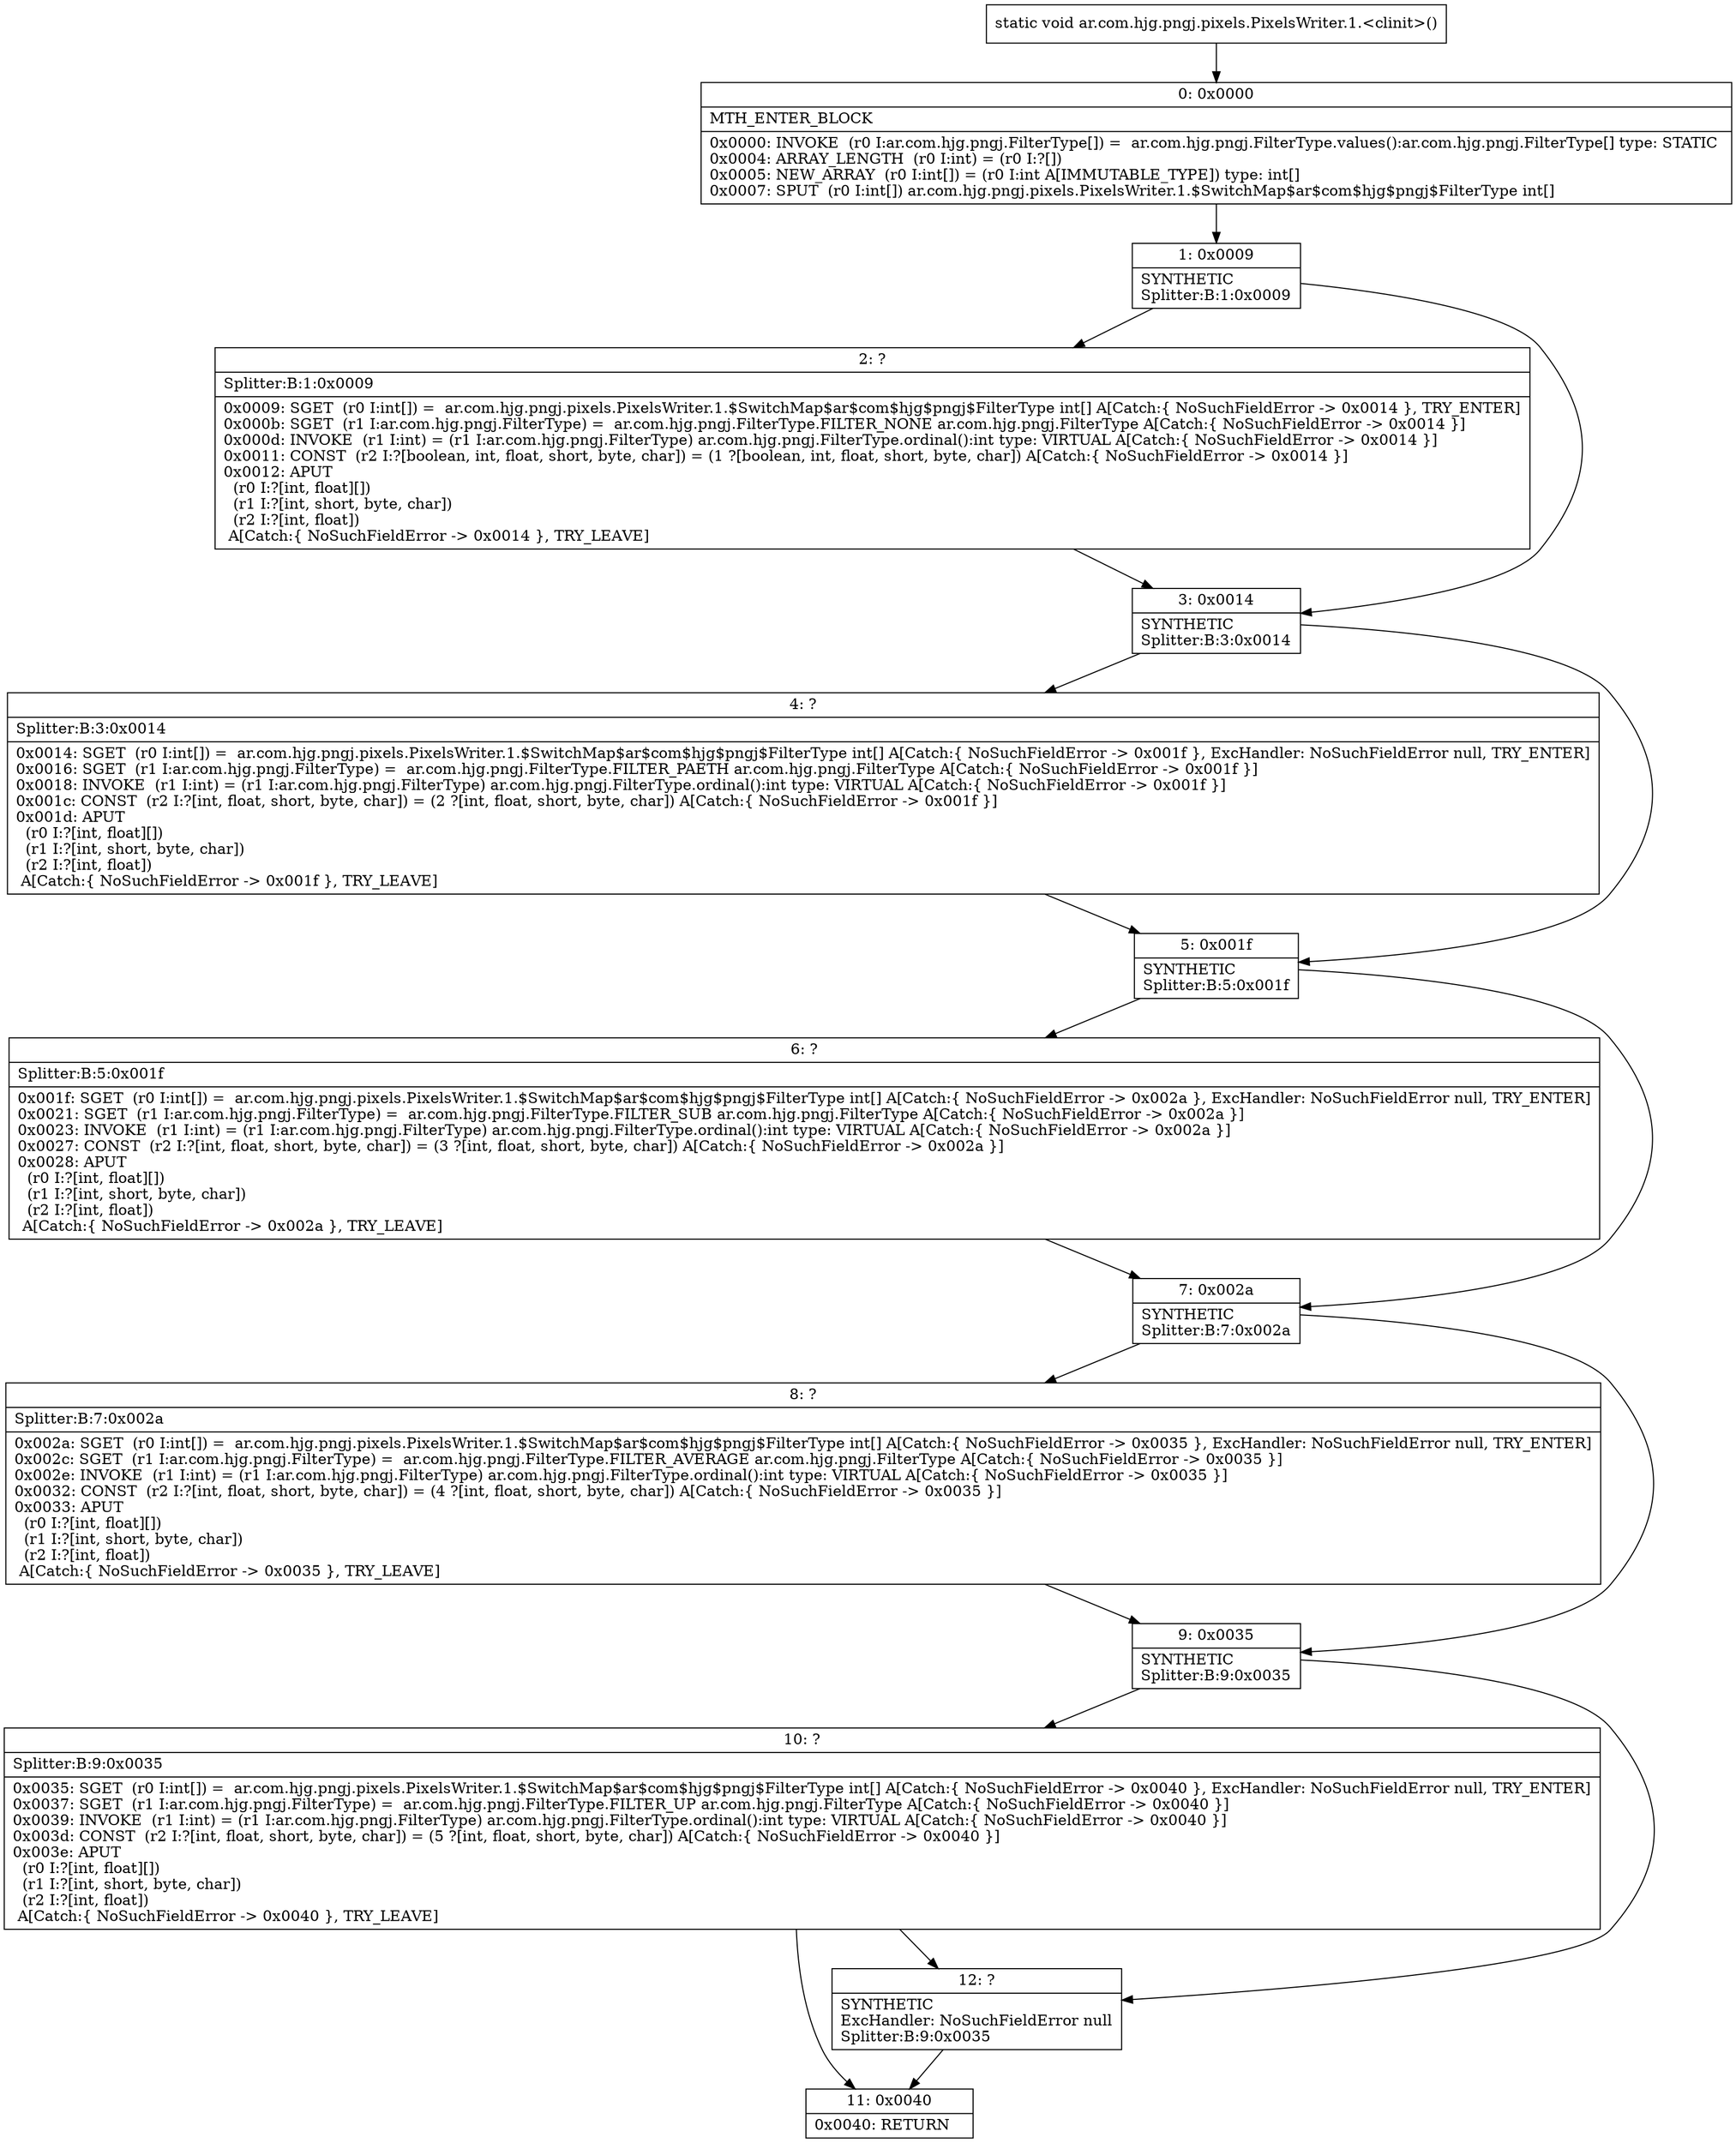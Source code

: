 digraph "CFG forar.com.hjg.pngj.pixels.PixelsWriter.1.\<clinit\>()V" {
Node_0 [shape=record,label="{0\:\ 0x0000|MTH_ENTER_BLOCK\l|0x0000: INVOKE  (r0 I:ar.com.hjg.pngj.FilterType[]) =  ar.com.hjg.pngj.FilterType.values():ar.com.hjg.pngj.FilterType[] type: STATIC \l0x0004: ARRAY_LENGTH  (r0 I:int) = (r0 I:?[]) \l0x0005: NEW_ARRAY  (r0 I:int[]) = (r0 I:int A[IMMUTABLE_TYPE]) type: int[] \l0x0007: SPUT  (r0 I:int[]) ar.com.hjg.pngj.pixels.PixelsWriter.1.$SwitchMap$ar$com$hjg$pngj$FilterType int[] \l}"];
Node_1 [shape=record,label="{1\:\ 0x0009|SYNTHETIC\lSplitter:B:1:0x0009\l}"];
Node_2 [shape=record,label="{2\:\ ?|Splitter:B:1:0x0009\l|0x0009: SGET  (r0 I:int[]) =  ar.com.hjg.pngj.pixels.PixelsWriter.1.$SwitchMap$ar$com$hjg$pngj$FilterType int[] A[Catch:\{ NoSuchFieldError \-\> 0x0014 \}, TRY_ENTER]\l0x000b: SGET  (r1 I:ar.com.hjg.pngj.FilterType) =  ar.com.hjg.pngj.FilterType.FILTER_NONE ar.com.hjg.pngj.FilterType A[Catch:\{ NoSuchFieldError \-\> 0x0014 \}]\l0x000d: INVOKE  (r1 I:int) = (r1 I:ar.com.hjg.pngj.FilterType) ar.com.hjg.pngj.FilterType.ordinal():int type: VIRTUAL A[Catch:\{ NoSuchFieldError \-\> 0x0014 \}]\l0x0011: CONST  (r2 I:?[boolean, int, float, short, byte, char]) = (1 ?[boolean, int, float, short, byte, char]) A[Catch:\{ NoSuchFieldError \-\> 0x0014 \}]\l0x0012: APUT  \l  (r0 I:?[int, float][])\l  (r1 I:?[int, short, byte, char])\l  (r2 I:?[int, float])\l A[Catch:\{ NoSuchFieldError \-\> 0x0014 \}, TRY_LEAVE]\l}"];
Node_3 [shape=record,label="{3\:\ 0x0014|SYNTHETIC\lSplitter:B:3:0x0014\l}"];
Node_4 [shape=record,label="{4\:\ ?|Splitter:B:3:0x0014\l|0x0014: SGET  (r0 I:int[]) =  ar.com.hjg.pngj.pixels.PixelsWriter.1.$SwitchMap$ar$com$hjg$pngj$FilterType int[] A[Catch:\{ NoSuchFieldError \-\> 0x001f \}, ExcHandler: NoSuchFieldError null, TRY_ENTER]\l0x0016: SGET  (r1 I:ar.com.hjg.pngj.FilterType) =  ar.com.hjg.pngj.FilterType.FILTER_PAETH ar.com.hjg.pngj.FilterType A[Catch:\{ NoSuchFieldError \-\> 0x001f \}]\l0x0018: INVOKE  (r1 I:int) = (r1 I:ar.com.hjg.pngj.FilterType) ar.com.hjg.pngj.FilterType.ordinal():int type: VIRTUAL A[Catch:\{ NoSuchFieldError \-\> 0x001f \}]\l0x001c: CONST  (r2 I:?[int, float, short, byte, char]) = (2 ?[int, float, short, byte, char]) A[Catch:\{ NoSuchFieldError \-\> 0x001f \}]\l0x001d: APUT  \l  (r0 I:?[int, float][])\l  (r1 I:?[int, short, byte, char])\l  (r2 I:?[int, float])\l A[Catch:\{ NoSuchFieldError \-\> 0x001f \}, TRY_LEAVE]\l}"];
Node_5 [shape=record,label="{5\:\ 0x001f|SYNTHETIC\lSplitter:B:5:0x001f\l}"];
Node_6 [shape=record,label="{6\:\ ?|Splitter:B:5:0x001f\l|0x001f: SGET  (r0 I:int[]) =  ar.com.hjg.pngj.pixels.PixelsWriter.1.$SwitchMap$ar$com$hjg$pngj$FilterType int[] A[Catch:\{ NoSuchFieldError \-\> 0x002a \}, ExcHandler: NoSuchFieldError null, TRY_ENTER]\l0x0021: SGET  (r1 I:ar.com.hjg.pngj.FilterType) =  ar.com.hjg.pngj.FilterType.FILTER_SUB ar.com.hjg.pngj.FilterType A[Catch:\{ NoSuchFieldError \-\> 0x002a \}]\l0x0023: INVOKE  (r1 I:int) = (r1 I:ar.com.hjg.pngj.FilterType) ar.com.hjg.pngj.FilterType.ordinal():int type: VIRTUAL A[Catch:\{ NoSuchFieldError \-\> 0x002a \}]\l0x0027: CONST  (r2 I:?[int, float, short, byte, char]) = (3 ?[int, float, short, byte, char]) A[Catch:\{ NoSuchFieldError \-\> 0x002a \}]\l0x0028: APUT  \l  (r0 I:?[int, float][])\l  (r1 I:?[int, short, byte, char])\l  (r2 I:?[int, float])\l A[Catch:\{ NoSuchFieldError \-\> 0x002a \}, TRY_LEAVE]\l}"];
Node_7 [shape=record,label="{7\:\ 0x002a|SYNTHETIC\lSplitter:B:7:0x002a\l}"];
Node_8 [shape=record,label="{8\:\ ?|Splitter:B:7:0x002a\l|0x002a: SGET  (r0 I:int[]) =  ar.com.hjg.pngj.pixels.PixelsWriter.1.$SwitchMap$ar$com$hjg$pngj$FilterType int[] A[Catch:\{ NoSuchFieldError \-\> 0x0035 \}, ExcHandler: NoSuchFieldError null, TRY_ENTER]\l0x002c: SGET  (r1 I:ar.com.hjg.pngj.FilterType) =  ar.com.hjg.pngj.FilterType.FILTER_AVERAGE ar.com.hjg.pngj.FilterType A[Catch:\{ NoSuchFieldError \-\> 0x0035 \}]\l0x002e: INVOKE  (r1 I:int) = (r1 I:ar.com.hjg.pngj.FilterType) ar.com.hjg.pngj.FilterType.ordinal():int type: VIRTUAL A[Catch:\{ NoSuchFieldError \-\> 0x0035 \}]\l0x0032: CONST  (r2 I:?[int, float, short, byte, char]) = (4 ?[int, float, short, byte, char]) A[Catch:\{ NoSuchFieldError \-\> 0x0035 \}]\l0x0033: APUT  \l  (r0 I:?[int, float][])\l  (r1 I:?[int, short, byte, char])\l  (r2 I:?[int, float])\l A[Catch:\{ NoSuchFieldError \-\> 0x0035 \}, TRY_LEAVE]\l}"];
Node_9 [shape=record,label="{9\:\ 0x0035|SYNTHETIC\lSplitter:B:9:0x0035\l}"];
Node_10 [shape=record,label="{10\:\ ?|Splitter:B:9:0x0035\l|0x0035: SGET  (r0 I:int[]) =  ar.com.hjg.pngj.pixels.PixelsWriter.1.$SwitchMap$ar$com$hjg$pngj$FilterType int[] A[Catch:\{ NoSuchFieldError \-\> 0x0040 \}, ExcHandler: NoSuchFieldError null, TRY_ENTER]\l0x0037: SGET  (r1 I:ar.com.hjg.pngj.FilterType) =  ar.com.hjg.pngj.FilterType.FILTER_UP ar.com.hjg.pngj.FilterType A[Catch:\{ NoSuchFieldError \-\> 0x0040 \}]\l0x0039: INVOKE  (r1 I:int) = (r1 I:ar.com.hjg.pngj.FilterType) ar.com.hjg.pngj.FilterType.ordinal():int type: VIRTUAL A[Catch:\{ NoSuchFieldError \-\> 0x0040 \}]\l0x003d: CONST  (r2 I:?[int, float, short, byte, char]) = (5 ?[int, float, short, byte, char]) A[Catch:\{ NoSuchFieldError \-\> 0x0040 \}]\l0x003e: APUT  \l  (r0 I:?[int, float][])\l  (r1 I:?[int, short, byte, char])\l  (r2 I:?[int, float])\l A[Catch:\{ NoSuchFieldError \-\> 0x0040 \}, TRY_LEAVE]\l}"];
Node_11 [shape=record,label="{11\:\ 0x0040|0x0040: RETURN   \l}"];
Node_12 [shape=record,label="{12\:\ ?|SYNTHETIC\lExcHandler: NoSuchFieldError null\lSplitter:B:9:0x0035\l}"];
MethodNode[shape=record,label="{static void ar.com.hjg.pngj.pixels.PixelsWriter.1.\<clinit\>() }"];
MethodNode -> Node_0;
Node_0 -> Node_1;
Node_1 -> Node_2;
Node_1 -> Node_3;
Node_2 -> Node_3;
Node_3 -> Node_4;
Node_3 -> Node_5;
Node_4 -> Node_5;
Node_5 -> Node_6;
Node_5 -> Node_7;
Node_6 -> Node_7;
Node_7 -> Node_8;
Node_7 -> Node_9;
Node_8 -> Node_9;
Node_9 -> Node_10;
Node_9 -> Node_12;
Node_10 -> Node_11;
Node_10 -> Node_12;
Node_12 -> Node_11;
}

